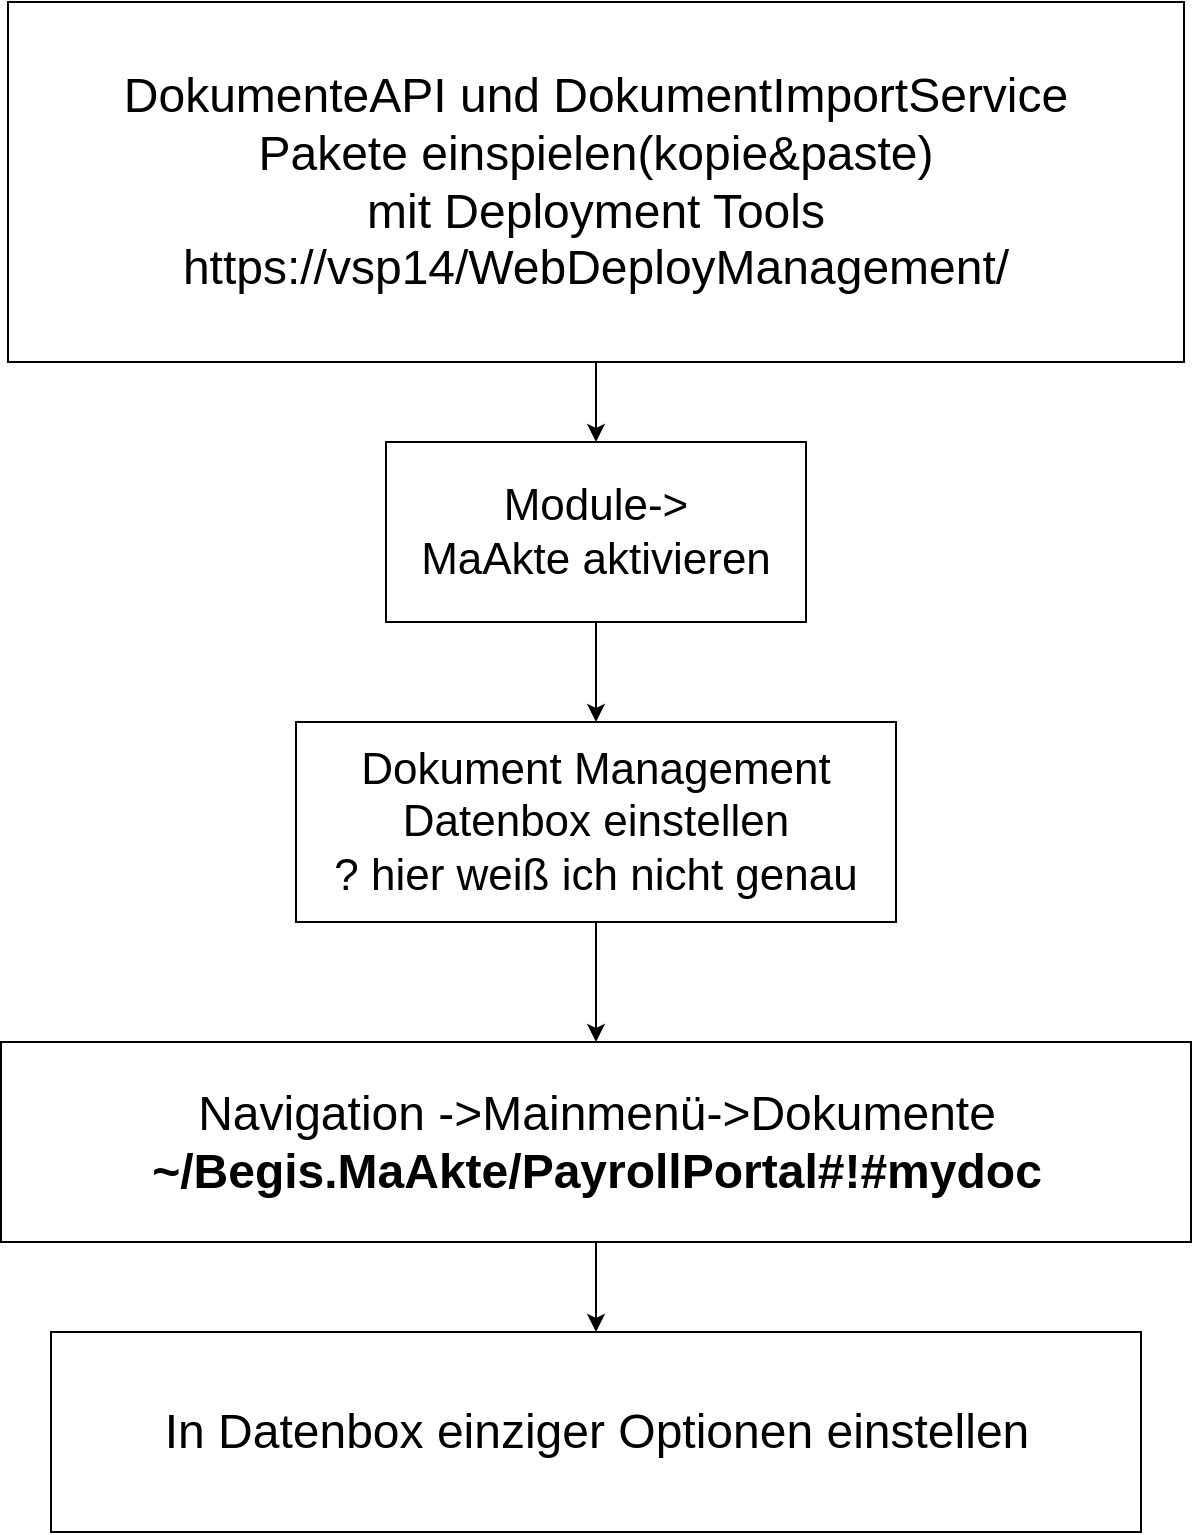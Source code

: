<mxfile version="14.0.4" type="github">
  <diagram id="iYjn84gbydF3m9eiHrol" name="Page-1">
    <mxGraphModel dx="1422" dy="1931" grid="1" gridSize="10" guides="1" tooltips="1" connect="1" arrows="1" fold="1" page="1" pageScale="1" pageWidth="827" pageHeight="1169" math="0" shadow="0">
      <root>
        <mxCell id="0" />
        <mxCell id="1" parent="0" />
        <mxCell id="BdOayHVXuTlcWGNxm3zI-1" value="&lt;font style=&quot;font-size: 22px;&quot;&gt;Module-&amp;gt;&lt;br style=&quot;font-size: 22px;&quot;&gt;MaAkte aktivieren&lt;/font&gt;" style="rounded=0;whiteSpace=wrap;html=1;fontSize=22;" vertex="1" parent="1">
          <mxGeometry x="280" y="40" width="210" height="90" as="geometry" />
        </mxCell>
        <mxCell id="BdOayHVXuTlcWGNxm3zI-2" value="Dokument Management&lt;br&gt;Datenbox einstellen&lt;br&gt;? hier weiß ich nicht genau" style="rounded=0;whiteSpace=wrap;html=1;fontSize=22;" vertex="1" parent="1">
          <mxGeometry x="235" y="180" width="300" height="100" as="geometry" />
        </mxCell>
        <mxCell id="BdOayHVXuTlcWGNxm3zI-3" value="Navigation -&amp;gt;Mainmenü-&amp;gt;Dokumente&lt;br style=&quot;font-size: 24px&quot;&gt;&lt;div class=&quot;WordSection1&quot; style=&quot;font-size: 24px&quot;&gt;&lt;p class=&quot;MsoNormal&quot; style=&quot;margin: 0cm ; line-height: normal ; font-size: 24px ; font-family: &amp;#34;calibri&amp;#34; , sans-serif&quot;&gt;&lt;b style=&quot;font-size: 24px&quot;&gt;&lt;span lang=&quot;ZH-CN&quot; style=&quot;font-size: 24px ; font-family: &amp;#34;microsoft yahei&amp;#34; , sans-serif&quot;&gt;~/Begis.MaAkte/PayrollPortal#!#mydoc&lt;/span&gt;&lt;/b&gt;&lt;/p&gt;&lt;/div&gt;" style="rounded=0;whiteSpace=wrap;html=1;fontSize=24;" vertex="1" parent="1">
          <mxGeometry x="87.5" y="340" width="595" height="100" as="geometry" />
        </mxCell>
        <mxCell id="BdOayHVXuTlcWGNxm3zI-4" value="" style="endArrow=classic;html=1;fontSize=24;exitX=0.5;exitY=1;exitDx=0;exitDy=0;entryX=0.5;entryY=0;entryDx=0;entryDy=0;" edge="1" parent="1" source="BdOayHVXuTlcWGNxm3zI-1" target="BdOayHVXuTlcWGNxm3zI-2">
          <mxGeometry width="50" height="50" relative="1" as="geometry">
            <mxPoint x="390" y="370" as="sourcePoint" />
            <mxPoint x="440" y="320" as="targetPoint" />
          </mxGeometry>
        </mxCell>
        <mxCell id="BdOayHVXuTlcWGNxm3zI-5" value="" style="endArrow=classic;html=1;fontSize=24;exitX=0.5;exitY=1;exitDx=0;exitDy=0;entryX=0.5;entryY=0;entryDx=0;entryDy=0;" edge="1" parent="1" source="BdOayHVXuTlcWGNxm3zI-2" target="BdOayHVXuTlcWGNxm3zI-3">
          <mxGeometry width="50" height="50" relative="1" as="geometry">
            <mxPoint x="450" y="360" as="sourcePoint" />
            <mxPoint x="450" y="440" as="targetPoint" />
          </mxGeometry>
        </mxCell>
        <mxCell id="BdOayHVXuTlcWGNxm3zI-6" value="In Datenbox einziger Optionen einstellen" style="rounded=0;whiteSpace=wrap;html=1;fontSize=24;" vertex="1" parent="1">
          <mxGeometry x="112.5" y="485" width="545" height="100" as="geometry" />
        </mxCell>
        <mxCell id="BdOayHVXuTlcWGNxm3zI-7" value="" style="endArrow=classic;html=1;fontSize=24;entryX=0.5;entryY=0;entryDx=0;entryDy=0;exitX=0.5;exitY=1;exitDx=0;exitDy=0;" edge="1" parent="1" source="BdOayHVXuTlcWGNxm3zI-3" target="BdOayHVXuTlcWGNxm3zI-6">
          <mxGeometry width="50" height="50" relative="1" as="geometry">
            <mxPoint x="390" y="640" as="sourcePoint" />
            <mxPoint x="440" y="590" as="targetPoint" />
          </mxGeometry>
        </mxCell>
        <mxCell id="BdOayHVXuTlcWGNxm3zI-9" style="edgeStyle=orthogonalEdgeStyle;rounded=0;orthogonalLoop=1;jettySize=auto;html=1;fontSize=24;" edge="1" parent="1" source="BdOayHVXuTlcWGNxm3zI-8" target="BdOayHVXuTlcWGNxm3zI-1">
          <mxGeometry relative="1" as="geometry" />
        </mxCell>
        <mxCell id="BdOayHVXuTlcWGNxm3zI-8" value="DokumenteAPI und DokumentImportService &lt;br&gt;Pakete einspielen(kopie&amp;amp;paste)&lt;br&gt;mit Deployment Tools&lt;br&gt;https://vsp14/WebDeployManagement/" style="rounded=0;whiteSpace=wrap;html=1;fontSize=24;" vertex="1" parent="1">
          <mxGeometry x="91" y="-180" width="588" height="180" as="geometry" />
        </mxCell>
      </root>
    </mxGraphModel>
  </diagram>
</mxfile>
